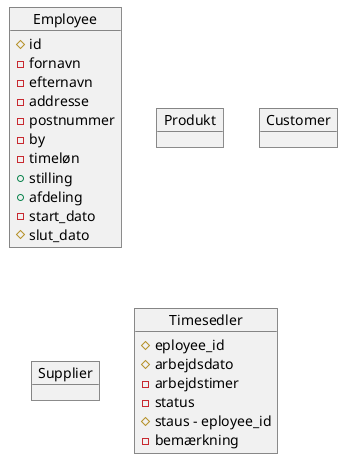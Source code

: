 @startuml
object Employee {
    # id
    - fornavn
    - efternavn
    - addresse
    - postnummer
    - by
    - timeløn
    + stilling
    + afdeling
    - start_dato
    # slut_dato
}
object Produkt
object Customer
object Supplier
object Timesedler {
    # eployee_id
    # arbejdsdato
    - arbejdstimer
    - status
    # staus - eployee_id
    - bemærkning
}
@enduml
